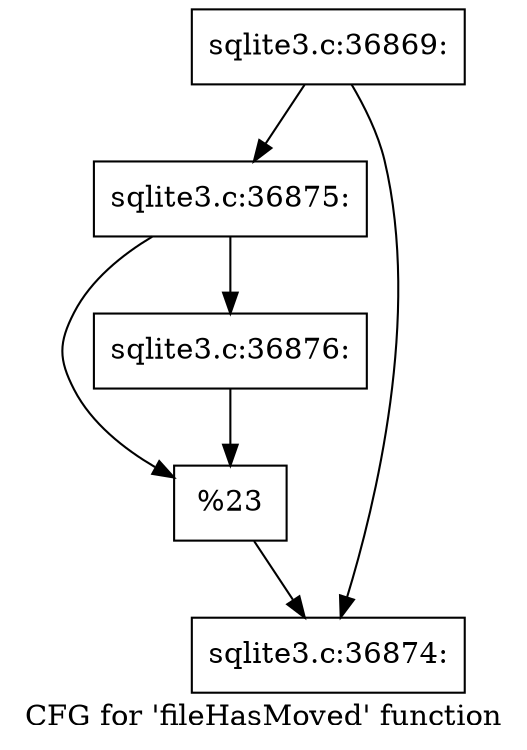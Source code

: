 digraph "CFG for 'fileHasMoved' function" {
	label="CFG for 'fileHasMoved' function";

	Node0x55c0f4f2fe70 [shape=record,label="{sqlite3.c:36869:}"];
	Node0x55c0f4f2fe70 -> Node0x55c0f604b1a0;
	Node0x55c0f4f2fe70 -> Node0x55c0f604b150;
	Node0x55c0f604b1a0 [shape=record,label="{sqlite3.c:36875:}"];
	Node0x55c0f604b1a0 -> Node0x55c0f706da20;
	Node0x55c0f604b1a0 -> Node0x55c0f706da70;
	Node0x55c0f706da70 [shape=record,label="{sqlite3.c:36876:}"];
	Node0x55c0f706da70 -> Node0x55c0f706da20;
	Node0x55c0f706da20 [shape=record,label="{%23}"];
	Node0x55c0f706da20 -> Node0x55c0f604b150;
	Node0x55c0f604b150 [shape=record,label="{sqlite3.c:36874:}"];
}
